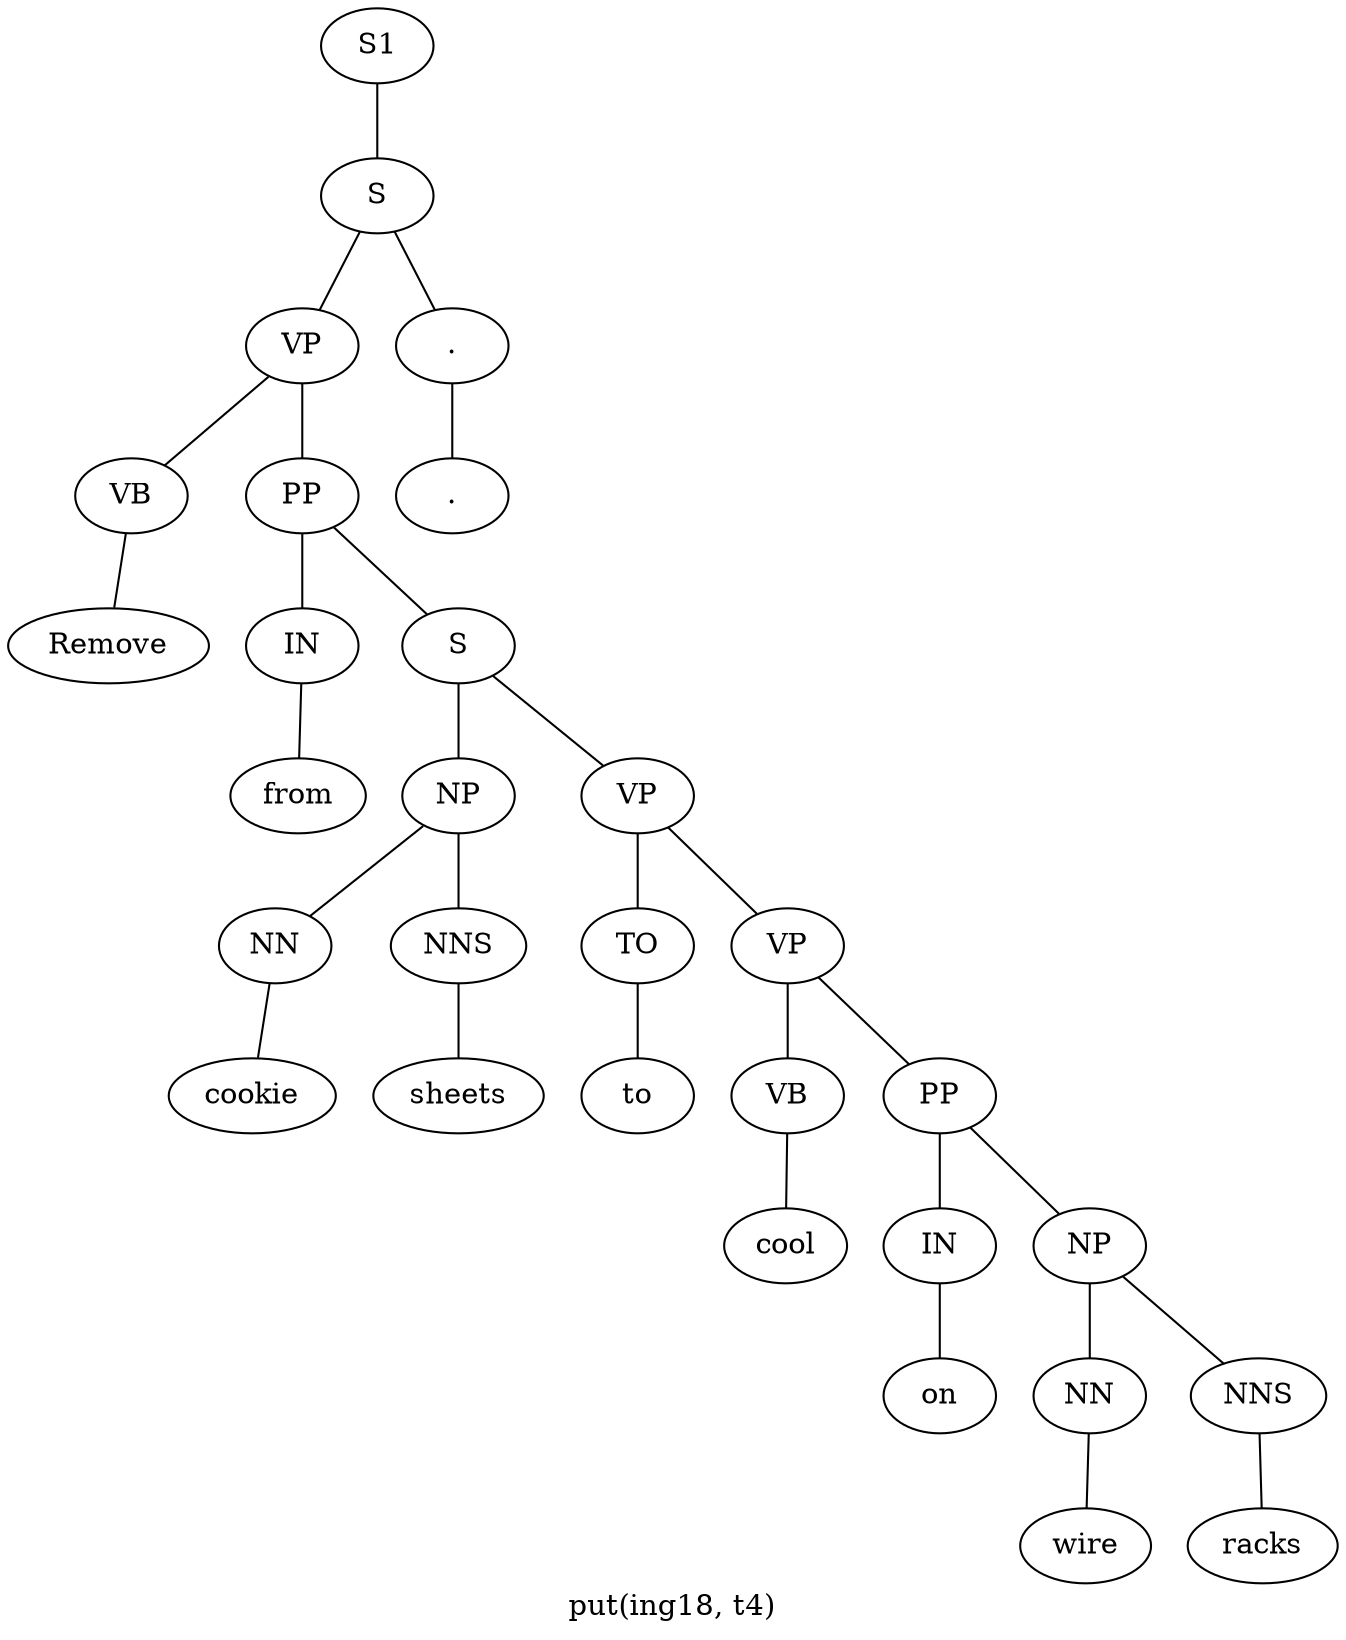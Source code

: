 graph SyntaxGraph {
	label = "put(ing18, t4)";
	Node0 [label="S1"];
	Node1 [label="S"];
	Node2 [label="VP"];
	Node3 [label="VB"];
	Node4 [label="Remove"];
	Node5 [label="PP"];
	Node6 [label="IN"];
	Node7 [label="from"];
	Node8 [label="S"];
	Node9 [label="NP"];
	Node10 [label="NN"];
	Node11 [label="cookie"];
	Node12 [label="NNS"];
	Node13 [label="sheets"];
	Node14 [label="VP"];
	Node15 [label="TO"];
	Node16 [label="to"];
	Node17 [label="VP"];
	Node18 [label="VB"];
	Node19 [label="cool"];
	Node20 [label="PP"];
	Node21 [label="IN"];
	Node22 [label="on"];
	Node23 [label="NP"];
	Node24 [label="NN"];
	Node25 [label="wire"];
	Node26 [label="NNS"];
	Node27 [label="racks"];
	Node28 [label="."];
	Node29 [label="."];

	Node0 -- Node1;
	Node1 -- Node2;
	Node1 -- Node28;
	Node2 -- Node3;
	Node2 -- Node5;
	Node3 -- Node4;
	Node5 -- Node6;
	Node5 -- Node8;
	Node6 -- Node7;
	Node8 -- Node9;
	Node8 -- Node14;
	Node9 -- Node10;
	Node9 -- Node12;
	Node10 -- Node11;
	Node12 -- Node13;
	Node14 -- Node15;
	Node14 -- Node17;
	Node15 -- Node16;
	Node17 -- Node18;
	Node17 -- Node20;
	Node18 -- Node19;
	Node20 -- Node21;
	Node20 -- Node23;
	Node21 -- Node22;
	Node23 -- Node24;
	Node23 -- Node26;
	Node24 -- Node25;
	Node26 -- Node27;
	Node28 -- Node29;
}
